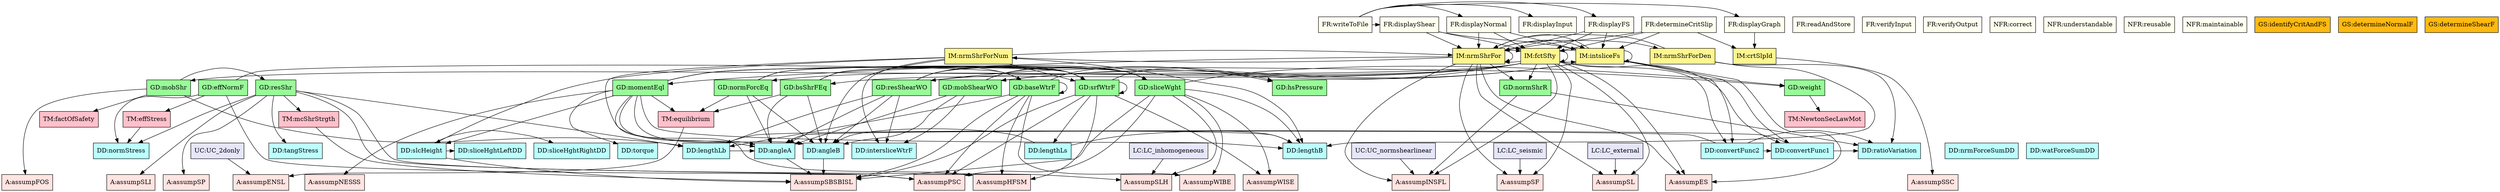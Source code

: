 digraph allvsall {
	alpha_i -> assumpSBSBISL;
	beta_i -> assumpSBSBISL;
	l_bi -> alpha_i;
	l_bi -> b_i;
	l_si -> beta_i;
	l_si -> b_i;
	h_i -> assumpSBSBISL;
	h_i -> hR;
	h_i -> hL;
	Phi -> alpha_i;
	Phi -> f_i;
	Psi -> alpha_i;
	Psi -> f_i;
	Psi -> Phi;
	equilibriumCSCSMK -> assumpENSL;
	mcShrSrgthMK -> assumpSBSBISL;
	effectiveStressTMMK -> sigma;
	normForcEqMK -> alpha_i;
	normForcEqMK -> beta_i;
	normForcEqMK -> equilibriumCSCSMK;
	normForcEqMK -> sliceWghtMK;
	normForcEqMK -> srfWtrFMK;
	bsShrFEqMK -> alpha_i;
	bsShrFEqMK -> beta_i;
	bsShrFEqMK -> equilibriumCSCSMK;
	bsShrFEqMK -> sliceWghtMK;
	bsShrFEqMK -> srfWtrFMK;
	resShrMK -> assumpSLH;
	resShrMK -> assumpSP;
	resShrMK -> assumpSLI;
	resShrMK -> assumpPSC;
	resShrMK -> l_bi;
	resShrMK -> sigma;
	resShrMK -> tau;
	resShrMK -> mcShrSrgthMK;
	mobShrMK -> assumpFOS;
	mobShrMK -> l_bi;
	mobShrMK -> factOfSafetyTMMK;
	mobShrMK -> resShrMK;
	effNormFMK -> assumpPSC;
	effNormFMK -> sigma;
	effNormFMK -> effectiveStressTMMK;
	effNormFMK -> baseWtrFMK;
	resShearWOMK -> H_i;
	resShearWOMK -> alpha_i;
	resShearWOMK -> beta_i;
	resShearWOMK -> l_bi;
	resShearWOMK -> sliceWghtMK;
	resShearWOMK -> baseWtrFMK;
	resShearWOMK -> srfWtrFMK;
	mobShearWOMK -> H_i;
	mobShearWOMK -> alpha_i;
	mobShearWOMK -> beta_i;
	mobShearWOMK -> sliceWghtMK;
	mobShearWOMK -> srfWtrFMK;
	X_iMK -> assumpINSFL;
	X_iMK -> f_i;
	momentEqlCSMK -> assumpNESSS;
	momentEqlCSMK -> assumpHFSM;
	momentEqlCSMK -> alpha_i;
	momentEqlCSMK -> beta_i;
	momentEqlCSMK -> b_i;
	momentEqlCSMK -> h_i;
	momentEqlCSMK -> torque;
	momentEqlCSMK -> equilibriumCSCSMK;
	momentEqlCSMK -> weightMK;
	momentEqlCSMK -> sliceWghtMK;
	momentEqlCSMK -> srfWtrFMK;
	weightMK -> newtonSLMK;
	sliceWghtMK -> assumpSLH;
	sliceWghtMK -> assumpPSC;
	sliceWghtMK -> assumpSBSBISL;
	sliceWghtMK -> assumpWIBE;
	sliceWghtMK -> assumpWISE;
	sliceWghtMK -> b_i;
	sliceWghtMK -> weightMK;
	baseWtrFMK -> assumpPSC;
	baseWtrFMK -> assumpSBSBISL;
	baseWtrFMK -> assumpWIBE;
	baseWtrFMK -> assumpHFSM;
	baseWtrFMK -> l_bi;
	baseWtrFMK -> pressureMK;
	baseWtrFMK -> baseWtrFMK;
	srfWtrFMK -> assumpPSC;
	srfWtrFMK -> assumpSBSBISL;
	srfWtrFMK -> assumpWISE;
	srfWtrFMK -> assumpHFSM;
	srfWtrFMK -> l_si;
	srfWtrFMK -> pressureMK;
	srfWtrFMK -> srfWtrFMK;
	FSMK -> assumpINSFL;
	FSMK -> assumpES;
	FSMK -> assumpSF;
	FSMK -> assumpSL;
	FSMK -> Phi;
	FSMK -> Psi;
	FSMK -> normForcEqMK;
	FSMK -> bsShrFEqMK;
	FSMK -> mobShrMK;
	FSMK -> resShearWOMK;
	FSMK -> mobShearWOMK;
	FSMK -> X_iMK;
	FSMK -> FSMK;
	FSMK -> nrmShrForIMMK;
	FSMK -> intsliceFsRCMK;
	nrmShrForIMMK -> assumpINSFL;
	nrmShrForIMMK -> assumpES;
	nrmShrForIMMK -> assumpSF;
	nrmShrForIMMK -> assumpSL;
	nrmShrForIMMK -> X_iMK;
	nrmShrForIMMK -> momentEqlCSMK;
	nrmShrForIMMK -> FSMK;
	nrmShrForIMMK -> nrmShrForIMMK;
	nrmShrForIMMK -> nrmShrForNumRCMK;
	nrmShrForIMMK -> nrmShrForDenRCMK;
	nrmShrForIMMK -> intsliceFsRCMK;
	nrmShrForNumRCMK -> H_i;
	nrmShrForNumRCMK -> alpha_i;
	nrmShrForNumRCMK -> beta_i;
	nrmShrForNumRCMK -> b_i;
	nrmShrForNumRCMK -> h_i;
	nrmShrForNumRCMK -> srfWtrFMK;
	nrmShrForNumRCMK -> nrmShrForIMMK;
	nrmShrForDenRCMK -> b_i;
	nrmShrForDenRCMK -> f_i;
	nrmShrForDenRCMK -> nrmShrForIMMK;
	intsliceFsRCMK -> assumpES;
	intsliceFsRCMK -> Phi;
	intsliceFsRCMK -> Psi;
	intsliceFsRCMK -> resShearWOMK;
	intsliceFsRCMK -> mobShearWOMK;
	intsliceFsRCMK -> FSMK;
	intsliceFsRCMK -> nrmShrForIMMK;
	intsliceFsRCMK -> intsliceFsRCMK;
	crtSlpIdIMMK -> assumpSSC;
	determineCritSlip -> FSMK;
	determineCritSlip -> nrmShrForIMMK;
	determineCritSlip -> intsliceFsRCMK;
	determineCritSlip -> crtSlpIdIMMK;
	displayGraph -> crtSlpIdIMMK;
	displayFS -> FSMK;
	displayFS -> nrmShrForIMMK;
	displayFS -> intsliceFsRCMK;
	displayNormal -> FSMK;
	displayNormal -> nrmShrForIMMK;
	displayNormal -> intsliceFsRCMK;
	displayShear -> FSMK;
	displayShear -> nrmShrForIMMK;
	displayShear -> intsliceFsRCMK;
	writeToFile -> displayInput;
	writeToFile -> displayGraph;
	writeToFile -> displayFS;
	writeToFile -> displayNormal;
	writeToFile -> displayShear;
	LC_inhomogeneous -> assumpSLH;
	LC_seismic -> assumpSF;
	LC_external -> assumpSL;
	UC_normshearlinear -> assumpINSFL;
	UC_2donly -> assumpENSL;


	assumpSSC	[shape=box, color=black, style=filled, fillcolor=mistyrose, label="A:assumpSSC"];
	assumpFOS	[shape=box, color=black, style=filled, fillcolor=mistyrose, label="A:assumpFOS"];
	assumpSLH	[shape=box, color=black, style=filled, fillcolor=mistyrose, label="A:assumpSLH"];
	assumpSP	[shape=box, color=black, style=filled, fillcolor=mistyrose, label="A:assumpSP"];
	assumpSLI	[shape=box, color=black, style=filled, fillcolor=mistyrose, label="A:assumpSLI"];
	assumpINSFL	[shape=box, color=black, style=filled, fillcolor=mistyrose, label="A:assumpINSFL"];
	assumpPSC	[shape=box, color=black, style=filled, fillcolor=mistyrose, label="A:assumpPSC"];
	assumpENSL	[shape=box, color=black, style=filled, fillcolor=mistyrose, label="A:assumpENSL"];
	assumpSBSBISL	[shape=box, color=black, style=filled, fillcolor=mistyrose, label="A:assumpSBSBISL"];
	assumpES	[shape=box, color=black, style=filled, fillcolor=mistyrose, label="A:assumpES"];
	assumpSF	[shape=box, color=black, style=filled, fillcolor=mistyrose, label="A:assumpSF"];
	assumpSL	[shape=box, color=black, style=filled, fillcolor=mistyrose, label="A:assumpSL"];
	assumpWIBE	[shape=box, color=black, style=filled, fillcolor=mistyrose, label="A:assumpWIBE"];
	assumpWISE	[shape=box, color=black, style=filled, fillcolor=mistyrose, label="A:assumpWISE"];
	assumpNESSS	[shape=box, color=black, style=filled, fillcolor=mistyrose, label="A:assumpNESSS"];
	assumpHFSM	[shape=box, color=black, style=filled, fillcolor=mistyrose, label="A:assumpHFSM"];

	subgraph A {
	rank="same"
	{assumpSSC, assumpFOS, assumpSLH, assumpSP, assumpSLI, assumpINSFL, assumpPSC, assumpENSL, assumpSBSBISL, assumpES, assumpSF, assumpSL, assumpWIBE, assumpWISE, assumpNESSS, assumpHFSM}
	}

	H_i	[shape=box, color=black, style=filled, fillcolor=paleturquoise1, label="DD:intersliceWtrF"];
	alpha_i	[shape=box, color=black, style=filled, fillcolor=paleturquoise1, label="DD:angleA"];
	beta_i	[shape=box, color=black, style=filled, fillcolor=paleturquoise1, label="DD:angleB"];
	b_i	[shape=box, color=black, style=filled, fillcolor=paleturquoise1, label="DD:lengthB"];
	l_bi	[shape=box, color=black, style=filled, fillcolor=paleturquoise1, label="DD:lengthLb"];
	l_si	[shape=box, color=black, style=filled, fillcolor=paleturquoise1, label="DD:lengthLs"];
	h_i	[shape=box, color=black, style=filled, fillcolor=paleturquoise1, label="DD:slcHeight"];
	sigma	[shape=box, color=black, style=filled, fillcolor=paleturquoise1, label="DD:normStress"];
	tau	[shape=box, color=black, style=filled, fillcolor=paleturquoise1, label="DD:tangStress"];
	torque	[shape=box, color=black, style=filled, fillcolor=paleturquoise1, label="DD:torque"];
	f_i	[shape=box, color=black, style=filled, fillcolor=paleturquoise1, label="DD:ratioVariation"];
	Phi	[shape=box, color=black, style=filled, fillcolor=paleturquoise1, label="DD:convertFunc1"];
	Psi	[shape=box, color=black, style=filled, fillcolor=paleturquoise1, label="DD:convertFunc2"];
	F_xG	[shape=box, color=black, style=filled, fillcolor=paleturquoise1, label="DD:nrmForceSumDD"];
	F_xH	[shape=box, color=black, style=filled, fillcolor=paleturquoise1, label="DD:watForceSumDD"];
	hR	[shape=box, color=black, style=filled, fillcolor=paleturquoise1, label="DD:sliceHghtRightDD"];
	hL	[shape=box, color=black, style=filled, fillcolor=paleturquoise1, label="DD:sliceHghtLeftDD"];

	subgraph DD {
	rank="same"
	{H_i, alpha_i, beta_i, b_i, l_bi, l_si, h_i, sigma, tau, torque, f_i, Phi, Psi, F_xG, F_xH, hR, hL}
	}

	factOfSafetyTMMK	[shape=box, color=black, style=filled, fillcolor=pink, label="TM:factOfSafety"];
	equilibriumCSCSMK	[shape=box, color=black, style=filled, fillcolor=pink, label="TM:equilibrium"];
	mcShrSrgthMK	[shape=box, color=black, style=filled, fillcolor=pink, label="TM:mcShrStrgth"];
	effectiveStressTMMK	[shape=box, color=black, style=filled, fillcolor=pink, label="TM:effStress"];
	newtonSLMK	[shape=box, color=black, style=filled, fillcolor=pink, label="TM:NewtonSecLawMot"];

	subgraph TM {
	rank="same"
	{factOfSafetyTMMK, equilibriumCSCSMK, mcShrSrgthMK, effectiveStressTMMK, newtonSLMK}
	}

	normForcEqMK	[shape=box, color=black, style=filled, fillcolor=palegreen, label="GD:normForcEq"];
	bsShrFEqMK	[shape=box, color=black, style=filled, fillcolor=palegreen, label="GD:bsShrFEq"];
	resShrMK	[shape=box, color=black, style=filled, fillcolor=palegreen, label="GD:resShr"];
	mobShrMK	[shape=box, color=black, style=filled, fillcolor=palegreen, label="GD:mobShr"];
	effNormFMK	[shape=box, color=black, style=filled, fillcolor=palegreen, label="GD:effNormF"];
	resShearWOMK	[shape=box, color=black, style=filled, fillcolor=palegreen, label="GD:resShearWO"];
	mobShearWOMK	[shape=box, color=black, style=filled, fillcolor=palegreen, label="GD:mobShearWO"];
	X_iMK	[shape=box, color=black, style=filled, fillcolor=palegreen, label="GD:normShrR"];
	momentEqlCSMK	[shape=box, color=black, style=filled, fillcolor=palegreen, label="GD:momentEql"];
	weightMK	[shape=box, color=black, style=filled, fillcolor=palegreen, label="GD:weight"];
	sliceWghtMK	[shape=box, color=black, style=filled, fillcolor=palegreen, label="GD:sliceWght"];
	pressureMK	[shape=box, color=black, style=filled, fillcolor=palegreen, label="GD:hsPressure"];
	baseWtrFMK	[shape=box, color=black, style=filled, fillcolor=palegreen, label="GD:baseWtrF"];
	srfWtrFMK	[shape=box, color=black, style=filled, fillcolor=palegreen, label="GD:srfWtrF"];

	subgraph GD {
	rank="same"
	{normForcEqMK, bsShrFEqMK, resShrMK, mobShrMK, effNormFMK, resShearWOMK, mobShearWOMK, X_iMK, momentEqlCSMK, weightMK, sliceWghtMK, pressureMK, baseWtrFMK, srfWtrFMK}
	}

	FSMK	[shape=box, color=black, style=filled, fillcolor=khaki1, label="IM:fctSfty"];
	nrmShrForIMMK	[shape=box, color=black, style=filled, fillcolor=khaki1, label="IM:nrmShrFor"];
	nrmShrForNumRCMK	[shape=box, color=black, style=filled, fillcolor=khaki1, label="IM:nrmShrForNum"];
	nrmShrForDenRCMK	[shape=box, color=black, style=filled, fillcolor=khaki1, label="IM:nrmShrForDen"];
	intsliceFsRCMK	[shape=box, color=black, style=filled, fillcolor=khaki1, label="IM:intsliceFs"];
	crtSlpIdIMMK	[shape=box, color=black, style=filled, fillcolor=khaki1, label="IM:crtSlpId"];

	subgraph IM {
	rank="same"
	{FSMK, nrmShrForIMMK, nrmShrForNumRCMK, nrmShrForDenRCMK, intsliceFsRCMK, crtSlpIdIMMK}
	}

	readAndStore	[shape=box, color=black, style=filled, fillcolor=ivory, label="FR:readAndStore"];
	verifyInput	[shape=box, color=black, style=filled, fillcolor=ivory, label="FR:verifyInput"];
	determineCritSlip	[shape=box, color=black, style=filled, fillcolor=ivory, label="FR:determineCritSlip"];
	verifyOutput	[shape=box, color=black, style=filled, fillcolor=ivory, label="FR:verifyOutput"];
	displayInput	[shape=box, color=black, style=filled, fillcolor=ivory, label="FR:displayInput"];
	displayGraph	[shape=box, color=black, style=filled, fillcolor=ivory, label="FR:displayGraph"];
	displayFS	[shape=box, color=black, style=filled, fillcolor=ivory, label="FR:displayFS"];
	displayNormal	[shape=box, color=black, style=filled, fillcolor=ivory, label="FR:displayNormal"];
	displayShear	[shape=box, color=black, style=filled, fillcolor=ivory, label="FR:displayShear"];
	writeToFile	[shape=box, color=black, style=filled, fillcolor=ivory, label="FR:writeToFile"];
	correct	[shape=box, color=black, style=filled, fillcolor=ivory, label="NFR:correct"];
	understandable	[shape=box, color=black, style=filled, fillcolor=ivory, label="NFR:understandable"];
	reusable	[shape=box, color=black, style=filled, fillcolor=ivory, label="NFR:reusable"];
	maintainable	[shape=box, color=black, style=filled, fillcolor=ivory, label="NFR:maintainable"];

	subgraph FR {
	rank="same"
	{readAndStore, verifyInput, determineCritSlip, verifyOutput, displayInput, displayGraph, displayFS, displayNormal, displayShear, writeToFile, correct, understandable, reusable, maintainable}
	}

	identifyCritAndFS	[shape=box, color=black, style=filled, fillcolor=darkgoldenrod1, label="GS:identifyCritAndFS"];
	determineNormalF	[shape=box, color=black, style=filled, fillcolor=darkgoldenrod1, label="GS:determineNormalF"];
	determineShearF	[shape=box, color=black, style=filled, fillcolor=darkgoldenrod1, label="GS:determineShearF"];

	subgraph GS {
	rank="same"
	{identifyCritAndFS, determineNormalF, determineShearF}
	}

	LC_inhomogeneous	[shape=box, color=black, style=filled, fillcolor=lavender, label="LC:LC_inhomogeneous"];
	LC_seismic	[shape=box, color=black, style=filled, fillcolor=lavender, label="LC:LC_seismic"];
	LC_external	[shape=box, color=black, style=filled, fillcolor=lavender, label="LC:LC_external"];
	UC_normshearlinear	[shape=box, color=black, style=filled, fillcolor=lavender, label="UC:UC_normshearlinear"];
	UC_2donly	[shape=box, color=black, style=filled, fillcolor=lavender, label="UC:UC_2donly"];

	subgraph LC {
	rank="same"
	{LC_inhomogeneous, LC_seismic, LC_external, UC_normshearlinear, UC_2donly}
	}

}
